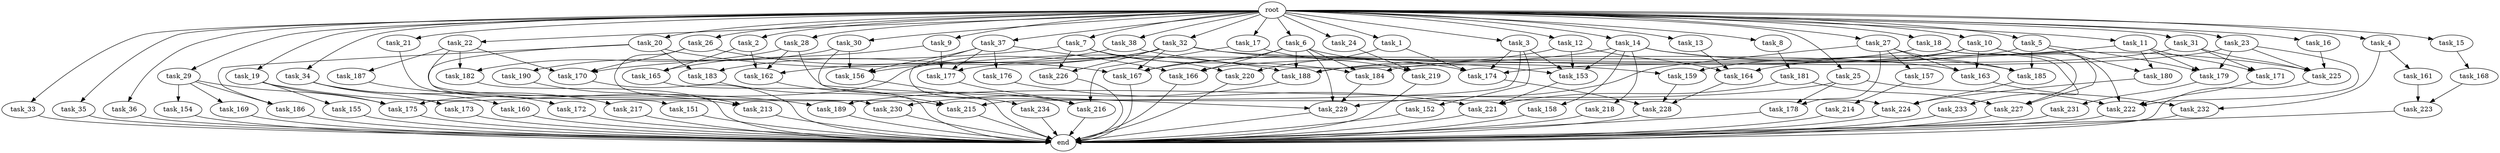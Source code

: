 digraph G {
  root [size="0.000000"];
  task_1 [size="10.240000"];
  task_2 [size="10.240000"];
  task_3 [size="10.240000"];
  task_4 [size="10.240000"];
  task_5 [size="10.240000"];
  task_6 [size="10.240000"];
  task_7 [size="10.240000"];
  task_8 [size="10.240000"];
  task_9 [size="10.240000"];
  task_10 [size="10.240000"];
  task_11 [size="10.240000"];
  task_12 [size="10.240000"];
  task_13 [size="10.240000"];
  task_14 [size="10.240000"];
  task_15 [size="10.240000"];
  task_16 [size="10.240000"];
  task_17 [size="10.240000"];
  task_18 [size="10.240000"];
  task_19 [size="10.240000"];
  task_20 [size="10.240000"];
  task_21 [size="10.240000"];
  task_22 [size="10.240000"];
  task_23 [size="10.240000"];
  task_24 [size="10.240000"];
  task_25 [size="10.240000"];
  task_26 [size="10.240000"];
  task_27 [size="10.240000"];
  task_28 [size="10.240000"];
  task_29 [size="10.240000"];
  task_30 [size="10.240000"];
  task_31 [size="10.240000"];
  task_32 [size="10.240000"];
  task_33 [size="10.240000"];
  task_34 [size="10.240000"];
  task_35 [size="10.240000"];
  task_36 [size="10.240000"];
  task_37 [size="10.240000"];
  task_38 [size="10.240000"];
  task_151 [size="6957847019.520000"];
  task_152 [size="2147483648.000000"];
  task_153 [size="23192823398.400002"];
  task_154 [size="5497558138.880000"];
  task_155 [size="343597383.680000"];
  task_156 [size="22677427322.880001"];
  task_157 [size="8589934592.000000"];
  task_158 [size="8589934592.000000"];
  task_159 [size="7730941132.800000"];
  task_160 [size="5497558138.880000"];
  task_161 [size="8589934592.000000"];
  task_162 [size="19756849561.600002"];
  task_163 [size="17952963297.279999"];
  task_164 [size="10393820856.320000"];
  task_165 [size="9105330667.520000"];
  task_166 [size="18296560680.959999"];
  task_167 [size="23450521436.160000"];
  task_168 [size="6957847019.520000"];
  task_169 [size="5497558138.880000"];
  task_170 [size="3693671874.560000"];
  task_171 [size="687194767.360000"];
  task_172 [size="5497558138.880000"];
  task_173 [size="5497558138.880000"];
  task_174 [size="19670950215.680000"];
  task_175 [size="14431090114.559999"];
  task_176 [size="8589934592.000000"];
  task_177 [size="11510512353.280001"];
  task_178 [size="12799002542.080000"];
  task_179 [size="14431090114.559999"];
  task_180 [size="5841155522.560000"];
  task_181 [size="3092376453.120000"];
  task_182 [size="4982162063.360000"];
  task_183 [size="13915694039.040001"];
  task_184 [size="7988639170.560000"];
  task_185 [size="22677427322.880001"];
  task_186 [size="12455405158.400000"];
  task_187 [size="773094113.280000"];
  task_188 [size="24910810316.799999"];
  task_189 [size="4552665333.760000"];
  task_190 [size="5497558138.880000"];
  task_213 [size="9105330667.520000"];
  task_214 [size="8589934592.000000"];
  task_215 [size="9878424780.800001"];
  task_216 [size="9792525434.880001"];
  task_217 [size="6957847019.520000"];
  task_218 [size="8589934592.000000"];
  task_219 [size="6871947673.600000"];
  task_220 [size="2491081031.680000"];
  task_221 [size="5239860101.120000"];
  task_222 [size="14345190768.639999"];
  task_223 [size="8332236554.240000"];
  task_224 [size="10050223472.639999"];
  task_225 [size="24481313587.200001"];
  task_226 [size="10737418240.000000"];
  task_227 [size="6356551598.080000"];
  task_228 [size="11854109736.960001"];
  task_229 [size="20358144983.040001"];
  task_230 [size="2920577761.280000"];
  task_231 [size="1374389534.720000"];
  task_232 [size="14087492730.880001"];
  task_233 [size="4209067950.080000"];
  task_234 [size="8589934592.000000"];
  end [size="0.000000"];

  root -> task_1 [size="1.000000"];
  root -> task_2 [size="1.000000"];
  root -> task_3 [size="1.000000"];
  root -> task_4 [size="1.000000"];
  root -> task_5 [size="1.000000"];
  root -> task_6 [size="1.000000"];
  root -> task_7 [size="1.000000"];
  root -> task_8 [size="1.000000"];
  root -> task_9 [size="1.000000"];
  root -> task_10 [size="1.000000"];
  root -> task_11 [size="1.000000"];
  root -> task_12 [size="1.000000"];
  root -> task_13 [size="1.000000"];
  root -> task_14 [size="1.000000"];
  root -> task_15 [size="1.000000"];
  root -> task_16 [size="1.000000"];
  root -> task_17 [size="1.000000"];
  root -> task_18 [size="1.000000"];
  root -> task_19 [size="1.000000"];
  root -> task_20 [size="1.000000"];
  root -> task_21 [size="1.000000"];
  root -> task_22 [size="1.000000"];
  root -> task_23 [size="1.000000"];
  root -> task_24 [size="1.000000"];
  root -> task_25 [size="1.000000"];
  root -> task_26 [size="1.000000"];
  root -> task_27 [size="1.000000"];
  root -> task_28 [size="1.000000"];
  root -> task_29 [size="1.000000"];
  root -> task_30 [size="1.000000"];
  root -> task_31 [size="1.000000"];
  root -> task_32 [size="1.000000"];
  root -> task_33 [size="1.000000"];
  root -> task_34 [size="1.000000"];
  root -> task_35 [size="1.000000"];
  root -> task_36 [size="1.000000"];
  root -> task_37 [size="1.000000"];
  root -> task_38 [size="1.000000"];
  task_1 -> task_174 [size="33554432.000000"];
  task_1 -> task_220 [size="33554432.000000"];
  task_2 -> task_162 [size="679477248.000000"];
  task_2 -> task_165 [size="679477248.000000"];
  task_3 -> task_152 [size="209715200.000000"];
  task_3 -> task_153 [size="209715200.000000"];
  task_3 -> task_174 [size="209715200.000000"];
  task_3 -> task_215 [size="209715200.000000"];
  task_4 -> task_161 [size="838860800.000000"];
  task_4 -> task_232 [size="838860800.000000"];
  task_5 -> task_179 [size="536870912.000000"];
  task_5 -> task_180 [size="536870912.000000"];
  task_5 -> task_185 [size="536870912.000000"];
  task_5 -> task_188 [size="536870912.000000"];
  task_6 -> task_153 [size="536870912.000000"];
  task_6 -> task_166 [size="536870912.000000"];
  task_6 -> task_167 [size="536870912.000000"];
  task_6 -> task_184 [size="536870912.000000"];
  task_6 -> task_188 [size="536870912.000000"];
  task_6 -> task_229 [size="536870912.000000"];
  task_7 -> task_170 [size="209715200.000000"];
  task_7 -> task_184 [size="209715200.000000"];
  task_7 -> task_220 [size="209715200.000000"];
  task_7 -> task_226 [size="209715200.000000"];
  task_8 -> task_181 [size="301989888.000000"];
  task_9 -> task_165 [size="209715200.000000"];
  task_9 -> task_177 [size="209715200.000000"];
  task_10 -> task_159 [size="75497472.000000"];
  task_10 -> task_163 [size="75497472.000000"];
  task_10 -> task_177 [size="75497472.000000"];
  task_10 -> task_222 [size="75497472.000000"];
  task_10 -> task_227 [size="75497472.000000"];
  task_11 -> task_164 [size="33554432.000000"];
  task_11 -> task_171 [size="33554432.000000"];
  task_11 -> task_179 [size="33554432.000000"];
  task_11 -> task_180 [size="33554432.000000"];
  task_12 -> task_153 [size="679477248.000000"];
  task_12 -> task_164 [size="679477248.000000"];
  task_12 -> task_188 [size="679477248.000000"];
  task_13 -> task_164 [size="301989888.000000"];
  task_14 -> task_153 [size="838860800.000000"];
  task_14 -> task_158 [size="838860800.000000"];
  task_14 -> task_167 [size="838860800.000000"];
  task_14 -> task_185 [size="838860800.000000"];
  task_14 -> task_218 [size="838860800.000000"];
  task_14 -> task_225 [size="838860800.000000"];
  task_15 -> task_168 [size="679477248.000000"];
  task_16 -> task_225 [size="679477248.000000"];
  task_17 -> task_216 [size="134217728.000000"];
  task_17 -> task_219 [size="134217728.000000"];
  task_18 -> task_166 [size="411041792.000000"];
  task_18 -> task_227 [size="411041792.000000"];
  task_18 -> task_233 [size="411041792.000000"];
  task_19 -> task_155 [size="33554432.000000"];
  task_19 -> task_175 [size="33554432.000000"];
  task_19 -> task_189 [size="33554432.000000"];
  task_20 -> task_151 [size="679477248.000000"];
  task_20 -> task_183 [size="679477248.000000"];
  task_20 -> task_186 [size="679477248.000000"];
  task_20 -> task_188 [size="679477248.000000"];
  task_21 -> task_213 [size="209715200.000000"];
  task_22 -> task_170 [size="75497472.000000"];
  task_22 -> task_182 [size="75497472.000000"];
  task_22 -> task_187 [size="75497472.000000"];
  task_22 -> task_230 [size="75497472.000000"];
  task_23 -> task_174 [size="838860800.000000"];
  task_23 -> task_179 [size="838860800.000000"];
  task_23 -> task_222 [size="838860800.000000"];
  task_23 -> task_225 [size="838860800.000000"];
  task_24 -> task_219 [size="536870912.000000"];
  task_25 -> task_178 [size="411041792.000000"];
  task_25 -> task_189 [size="411041792.000000"];
  task_25 -> task_222 [size="411041792.000000"];
  task_26 -> task_167 [size="75497472.000000"];
  task_26 -> task_170 [size="75497472.000000"];
  task_26 -> task_215 [size="75497472.000000"];
  task_27 -> task_157 [size="838860800.000000"];
  task_27 -> task_163 [size="838860800.000000"];
  task_27 -> task_178 [size="838860800.000000"];
  task_27 -> task_185 [size="838860800.000000"];
  task_27 -> task_229 [size="838860800.000000"];
  task_28 -> task_162 [size="411041792.000000"];
  task_28 -> task_182 [size="411041792.000000"];
  task_28 -> task_224 [size="411041792.000000"];
  task_29 -> task_154 [size="536870912.000000"];
  task_29 -> task_169 [size="536870912.000000"];
  task_29 -> task_175 [size="536870912.000000"];
  task_29 -> task_186 [size="536870912.000000"];
  task_30 -> task_156 [size="536870912.000000"];
  task_30 -> task_190 [size="536870912.000000"];
  task_30 -> task_229 [size="536870912.000000"];
  task_31 -> task_171 [size="33554432.000000"];
  task_31 -> task_184 [size="33554432.000000"];
  task_31 -> task_225 [size="33554432.000000"];
  task_32 -> task_156 [size="838860800.000000"];
  task_32 -> task_162 [size="838860800.000000"];
  task_32 -> task_163 [size="838860800.000000"];
  task_32 -> task_167 [size="838860800.000000"];
  task_32 -> task_174 [size="838860800.000000"];
  task_32 -> task_175 [size="838860800.000000"];
  task_32 -> task_226 [size="838860800.000000"];
  task_33 -> end [size="1.000000"];
  task_34 -> task_160 [size="536870912.000000"];
  task_34 -> task_172 [size="536870912.000000"];
  task_34 -> task_173 [size="536870912.000000"];
  task_35 -> end [size="1.000000"];
  task_36 -> end [size="1.000000"];
  task_37 -> task_156 [size="838860800.000000"];
  task_37 -> task_166 [size="838860800.000000"];
  task_37 -> task_176 [size="838860800.000000"];
  task_37 -> task_177 [size="838860800.000000"];
  task_37 -> task_234 [size="838860800.000000"];
  task_38 -> task_159 [size="679477248.000000"];
  task_38 -> task_183 [size="679477248.000000"];
  task_151 -> end [size="1.000000"];
  task_152 -> end [size="1.000000"];
  task_153 -> task_221 [size="75497472.000000"];
  task_154 -> end [size="1.000000"];
  task_155 -> end [size="1.000000"];
  task_156 -> end [size="1.000000"];
  task_157 -> task_214 [size="838860800.000000"];
  task_158 -> end [size="1.000000"];
  task_159 -> task_228 [size="536870912.000000"];
  task_160 -> end [size="1.000000"];
  task_161 -> task_223 [size="679477248.000000"];
  task_162 -> task_216 [size="411041792.000000"];
  task_163 -> task_232 [size="536870912.000000"];
  task_164 -> task_228 [size="411041792.000000"];
  task_165 -> end [size="1.000000"];
  task_166 -> end [size="1.000000"];
  task_167 -> end [size="1.000000"];
  task_168 -> task_223 [size="134217728.000000"];
  task_169 -> end [size="1.000000"];
  task_170 -> end [size="1.000000"];
  task_171 -> task_222 [size="75497472.000000"];
  task_172 -> end [size="1.000000"];
  task_173 -> end [size="1.000000"];
  task_174 -> task_228 [size="209715200.000000"];
  task_175 -> end [size="1.000000"];
  task_176 -> task_221 [size="301989888.000000"];
  task_177 -> task_216 [size="411041792.000000"];
  task_178 -> end [size="1.000000"];
  task_179 -> task_231 [size="134217728.000000"];
  task_180 -> task_224 [size="536870912.000000"];
  task_181 -> task_221 [size="134217728.000000"];
  task_181 -> task_227 [size="134217728.000000"];
  task_182 -> end [size="1.000000"];
  task_183 -> task_215 [size="679477248.000000"];
  task_184 -> task_229 [size="75497472.000000"];
  task_185 -> task_224 [size="33554432.000000"];
  task_186 -> end [size="1.000000"];
  task_187 -> task_217 [size="679477248.000000"];
  task_188 -> task_230 [size="209715200.000000"];
  task_189 -> end [size="1.000000"];
  task_190 -> task_213 [size="679477248.000000"];
  task_213 -> end [size="1.000000"];
  task_214 -> end [size="1.000000"];
  task_215 -> end [size="1.000000"];
  task_216 -> end [size="1.000000"];
  task_217 -> end [size="1.000000"];
  task_218 -> end [size="1.000000"];
  task_219 -> end [size="1.000000"];
  task_220 -> end [size="1.000000"];
  task_221 -> end [size="1.000000"];
  task_222 -> end [size="1.000000"];
  task_223 -> end [size="1.000000"];
  task_224 -> end [size="1.000000"];
  task_225 -> end [size="1.000000"];
  task_226 -> end [size="1.000000"];
  task_227 -> end [size="1.000000"];
  task_228 -> end [size="1.000000"];
  task_229 -> end [size="1.000000"];
  task_230 -> end [size="1.000000"];
  task_231 -> end [size="1.000000"];
  task_232 -> end [size="1.000000"];
  task_233 -> end [size="1.000000"];
  task_234 -> end [size="1.000000"];
}
